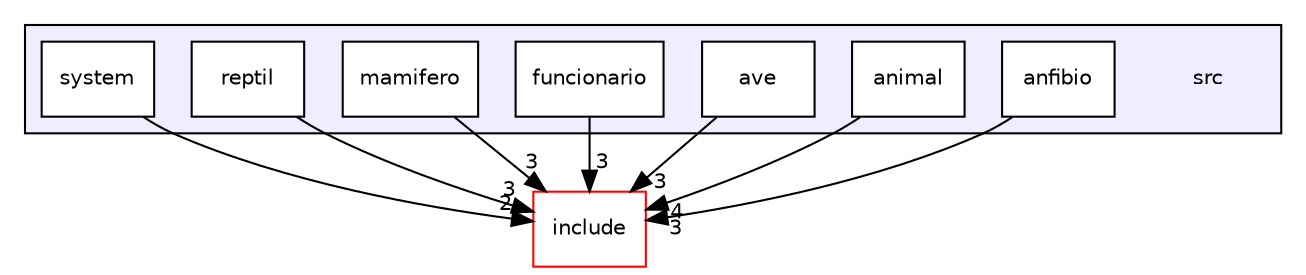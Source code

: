 digraph "src" {
  compound=true
  node [ fontsize="10", fontname="Helvetica"];
  edge [ labelfontsize="10", labelfontname="Helvetica"];
  subgraph clusterdir_68267d1309a1af8e8297ef4c3efbcdba {
    graph [ bgcolor="#eeeeff", pencolor="black", label="" URL="dir_68267d1309a1af8e8297ef4c3efbcdba.html"];
    dir_68267d1309a1af8e8297ef4c3efbcdba [shape=plaintext label="src"];
    dir_c286b4952f0b7a126b4c0a2f4e23b1e2 [shape=box label="anfibio" color="black" fillcolor="white" style="filled" URL="dir_c286b4952f0b7a126b4c0a2f4e23b1e2.html"];
    dir_ce4d07e8f4adf65ff639bdd4fb209ca6 [shape=box label="animal" color="black" fillcolor="white" style="filled" URL="dir_ce4d07e8f4adf65ff639bdd4fb209ca6.html"];
    dir_6ae8b13a839820dc38f158114b7f8330 [shape=box label="ave" color="black" fillcolor="white" style="filled" URL="dir_6ae8b13a839820dc38f158114b7f8330.html"];
    dir_5feb9971f5f446ea4175fe4fa598e956 [shape=box label="funcionario" color="black" fillcolor="white" style="filled" URL="dir_5feb9971f5f446ea4175fe4fa598e956.html"];
    dir_a0c497c0af44bd9ee472852f96ffede9 [shape=box label="mamifero" color="black" fillcolor="white" style="filled" URL="dir_a0c497c0af44bd9ee472852f96ffede9.html"];
    dir_4aff2e687378062a71e49690c0a5356f [shape=box label="reptil" color="black" fillcolor="white" style="filled" URL="dir_4aff2e687378062a71e49690c0a5356f.html"];
    dir_d501334aeb1b78ad67cd3c72c37b1e87 [shape=box label="system" color="black" fillcolor="white" style="filled" URL="dir_d501334aeb1b78ad67cd3c72c37b1e87.html"];
  }
  dir_d44c64559bbebec7f509842c48db8b23 [shape=box label="include" fillcolor="white" style="filled" color="red" URL="dir_d44c64559bbebec7f509842c48db8b23.html"];
  dir_c286b4952f0b7a126b4c0a2f4e23b1e2->dir_d44c64559bbebec7f509842c48db8b23 [headlabel="3", labeldistance=1.5 headhref="dir_000009_000000.html"];
  dir_6ae8b13a839820dc38f158114b7f8330->dir_d44c64559bbebec7f509842c48db8b23 [headlabel="3", labeldistance=1.5 headhref="dir_000011_000000.html"];
  dir_4aff2e687378062a71e49690c0a5356f->dir_d44c64559bbebec7f509842c48db8b23 [headlabel="3", labeldistance=1.5 headhref="dir_000014_000000.html"];
  dir_d501334aeb1b78ad67cd3c72c37b1e87->dir_d44c64559bbebec7f509842c48db8b23 [headlabel="2", labeldistance=1.5 headhref="dir_000015_000000.html"];
  dir_ce4d07e8f4adf65ff639bdd4fb209ca6->dir_d44c64559bbebec7f509842c48db8b23 [headlabel="4", labeldistance=1.5 headhref="dir_000010_000000.html"];
  dir_5feb9971f5f446ea4175fe4fa598e956->dir_d44c64559bbebec7f509842c48db8b23 [headlabel="3", labeldistance=1.5 headhref="dir_000012_000000.html"];
  dir_a0c497c0af44bd9ee472852f96ffede9->dir_d44c64559bbebec7f509842c48db8b23 [headlabel="3", labeldistance=1.5 headhref="dir_000013_000000.html"];
}

